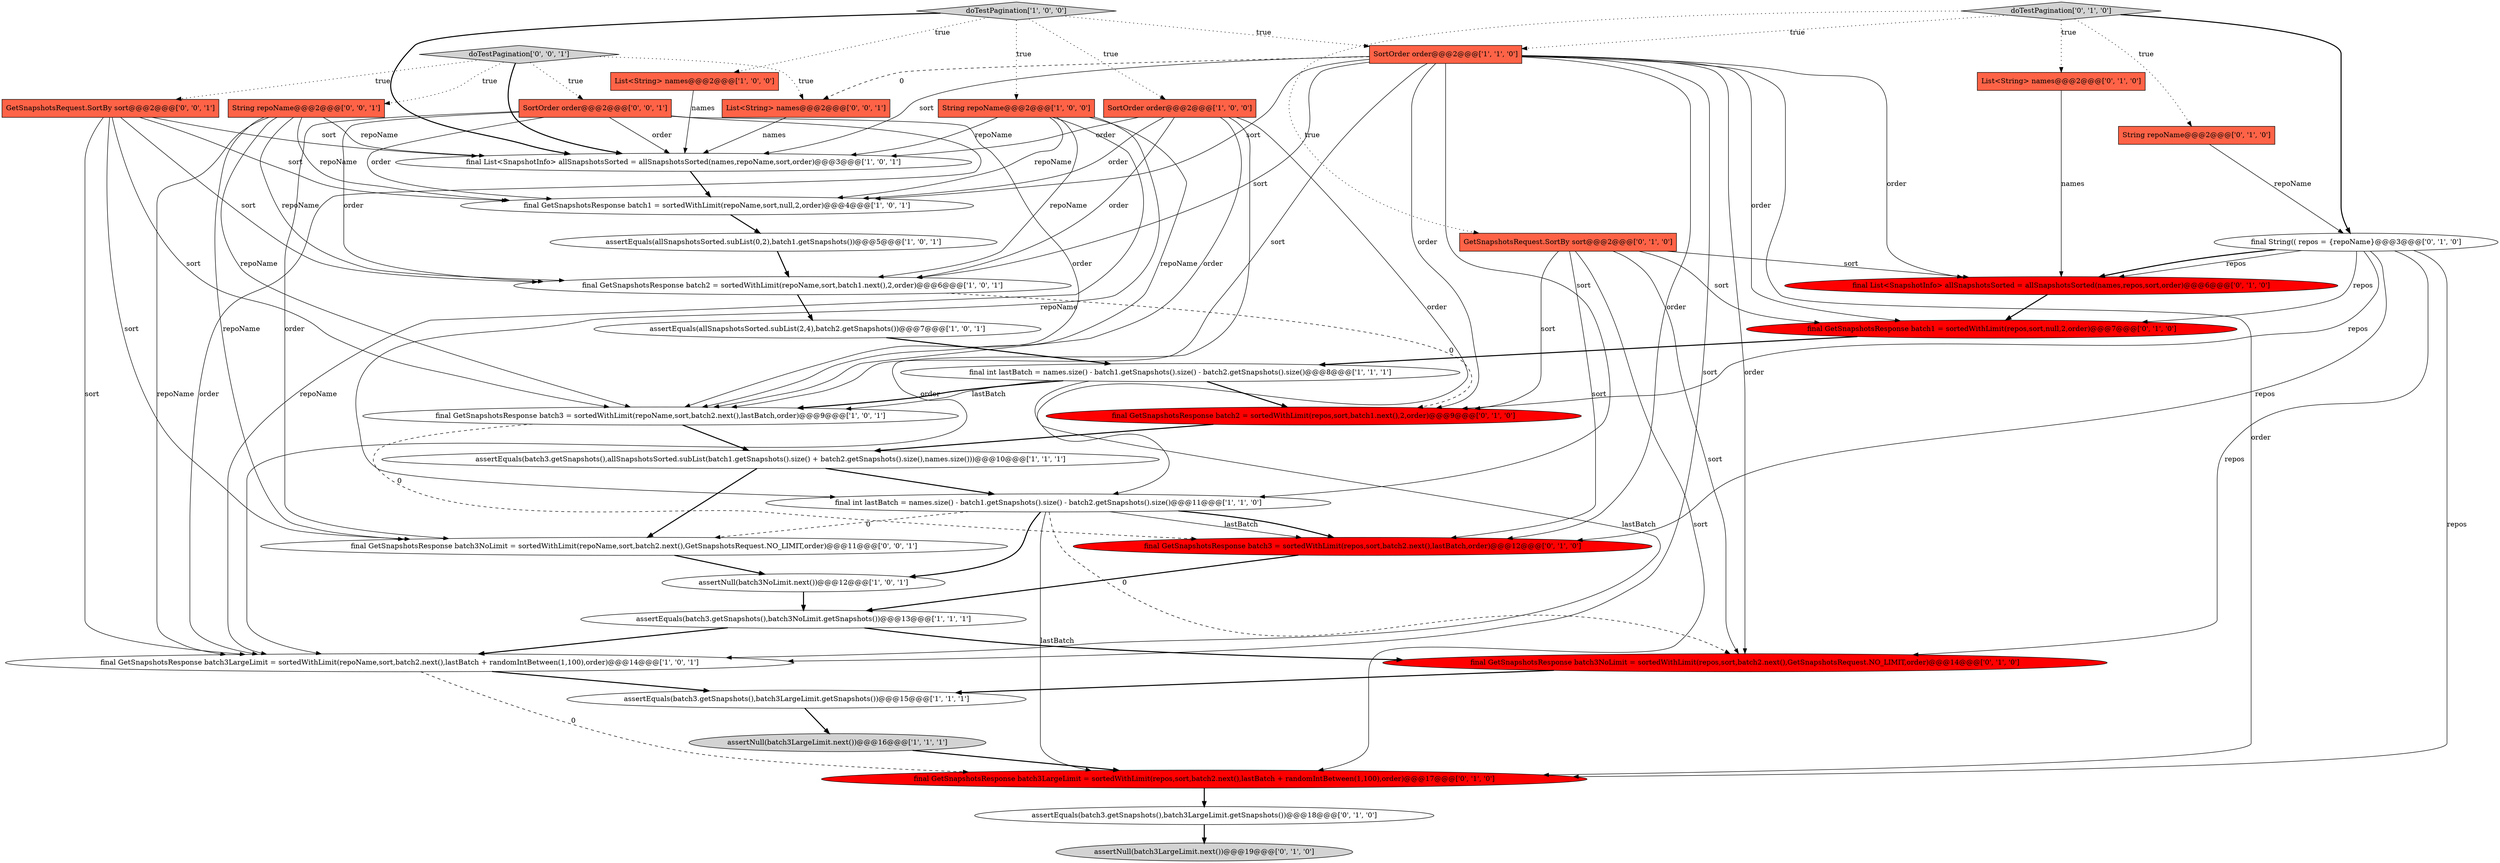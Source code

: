 digraph {
3 [style = filled, label = "assertEquals(batch3.getSnapshots(),allSnapshotsSorted.subList(batch1.getSnapshots().size() + batch2.getSnapshots().size(),names.size()))@@@10@@@['1', '1', '1']", fillcolor = white, shape = ellipse image = "AAA0AAABBB1BBB"];
34 [style = filled, label = "SortOrder order@@@2@@@['0', '0', '1']", fillcolor = tomato, shape = box image = "AAA0AAABBB3BBB"];
0 [style = filled, label = "List<String> names@@@2@@@['1', '0', '0']", fillcolor = tomato, shape = box image = "AAA0AAABBB1BBB"];
1 [style = filled, label = "final int lastBatch = names.size() - batch1.getSnapshots().size() - batch2.getSnapshots().size()@@@8@@@['1', '1', '1']", fillcolor = white, shape = ellipse image = "AAA0AAABBB1BBB"];
14 [style = filled, label = "assertEquals(allSnapshotsSorted.subList(0,2),batch1.getSnapshots())@@@5@@@['1', '0', '1']", fillcolor = white, shape = ellipse image = "AAA0AAABBB1BBB"];
23 [style = filled, label = "doTestPagination['0', '1', '0']", fillcolor = lightgray, shape = diamond image = "AAA0AAABBB2BBB"];
12 [style = filled, label = "String repoName@@@2@@@['1', '0', '0']", fillcolor = tomato, shape = box image = "AAA0AAABBB1BBB"];
16 [style = filled, label = "assertEquals(batch3.getSnapshots(),batch3NoLimit.getSnapshots())@@@13@@@['1', '1', '1']", fillcolor = white, shape = ellipse image = "AAA0AAABBB1BBB"];
19 [style = filled, label = "GetSnapshotsRequest.SortBy sort@@@2@@@['0', '1', '0']", fillcolor = tomato, shape = box image = "AAA0AAABBB2BBB"];
4 [style = filled, label = "SortOrder order@@@2@@@['1', '0', '0']", fillcolor = tomato, shape = box image = "AAA0AAABBB1BBB"];
11 [style = filled, label = "final List<SnapshotInfo> allSnapshotsSorted = allSnapshotsSorted(names,repoName,sort,order)@@@3@@@['1', '0', '1']", fillcolor = white, shape = ellipse image = "AAA0AAABBB1BBB"];
33 [style = filled, label = "String repoName@@@2@@@['0', '0', '1']", fillcolor = tomato, shape = box image = "AAA0AAABBB3BBB"];
28 [style = filled, label = "String repoName@@@2@@@['0', '1', '0']", fillcolor = tomato, shape = box image = "AAA0AAABBB2BBB"];
2 [style = filled, label = "assertNull(batch3NoLimit.next())@@@12@@@['1', '0', '1']", fillcolor = white, shape = ellipse image = "AAA0AAABBB1BBB"];
29 [style = filled, label = "final GetSnapshotsResponse batch3NoLimit = sortedWithLimit(repos,sort,batch2.next(),GetSnapshotsRequest.NO_LIMIT,order)@@@14@@@['0', '1', '0']", fillcolor = red, shape = ellipse image = "AAA1AAABBB2BBB"];
13 [style = filled, label = "assertEquals(batch3.getSnapshots(),batch3LargeLimit.getSnapshots())@@@15@@@['1', '1', '1']", fillcolor = white, shape = ellipse image = "AAA0AAABBB1BBB"];
8 [style = filled, label = "final GetSnapshotsResponse batch3 = sortedWithLimit(repoName,sort,batch2.next(),lastBatch,order)@@@9@@@['1', '0', '1']", fillcolor = white, shape = ellipse image = "AAA0AAABBB1BBB"];
6 [style = filled, label = "final GetSnapshotsResponse batch2 = sortedWithLimit(repoName,sort,batch1.next(),2,order)@@@6@@@['1', '0', '1']", fillcolor = white, shape = ellipse image = "AAA0AAABBB1BBB"];
27 [style = filled, label = "final GetSnapshotsResponse batch1 = sortedWithLimit(repos,sort,null,2,order)@@@7@@@['0', '1', '0']", fillcolor = red, shape = ellipse image = "AAA1AAABBB2BBB"];
7 [style = filled, label = "assertNull(batch3LargeLimit.next())@@@16@@@['1', '1', '1']", fillcolor = lightgray, shape = ellipse image = "AAA0AAABBB1BBB"];
25 [style = filled, label = "assertEquals(batch3.getSnapshots(),batch3LargeLimit.getSnapshots())@@@18@@@['0', '1', '0']", fillcolor = white, shape = ellipse image = "AAA0AAABBB2BBB"];
31 [style = filled, label = "final GetSnapshotsResponse batch3 = sortedWithLimit(repos,sort,batch2.next(),lastBatch,order)@@@12@@@['0', '1', '0']", fillcolor = red, shape = ellipse image = "AAA1AAABBB2BBB"];
10 [style = filled, label = "assertEquals(allSnapshotsSorted.subList(2,4),batch2.getSnapshots())@@@7@@@['1', '0', '1']", fillcolor = white, shape = ellipse image = "AAA0AAABBB1BBB"];
26 [style = filled, label = "final GetSnapshotsResponse batch2 = sortedWithLimit(repos,sort,batch1.next(),2,order)@@@9@@@['0', '1', '0']", fillcolor = red, shape = ellipse image = "AAA1AAABBB2BBB"];
24 [style = filled, label = "List<String> names@@@2@@@['0', '1', '0']", fillcolor = tomato, shape = box image = "AAA0AAABBB2BBB"];
17 [style = filled, label = "final GetSnapshotsResponse batch3LargeLimit = sortedWithLimit(repoName,sort,batch2.next(),lastBatch + randomIntBetween(1,100),order)@@@14@@@['1', '0', '1']", fillcolor = white, shape = ellipse image = "AAA0AAABBB1BBB"];
9 [style = filled, label = "doTestPagination['1', '0', '0']", fillcolor = lightgray, shape = diamond image = "AAA0AAABBB1BBB"];
37 [style = filled, label = "doTestPagination['0', '0', '1']", fillcolor = lightgray, shape = diamond image = "AAA0AAABBB3BBB"];
30 [style = filled, label = "final String(( repos = {repoName}@@@3@@@['0', '1', '0']", fillcolor = white, shape = ellipse image = "AAA0AAABBB2BBB"];
20 [style = filled, label = "final GetSnapshotsResponse batch3LargeLimit = sortedWithLimit(repos,sort,batch2.next(),lastBatch + randomIntBetween(1,100),order)@@@17@@@['0', '1', '0']", fillcolor = red, shape = ellipse image = "AAA1AAABBB2BBB"];
15 [style = filled, label = "final GetSnapshotsResponse batch1 = sortedWithLimit(repoName,sort,null,2,order)@@@4@@@['1', '0', '1']", fillcolor = white, shape = ellipse image = "AAA0AAABBB1BBB"];
36 [style = filled, label = "List<String> names@@@2@@@['0', '0', '1']", fillcolor = tomato, shape = box image = "AAA0AAABBB3BBB"];
22 [style = filled, label = "assertNull(batch3LargeLimit.next())@@@19@@@['0', '1', '0']", fillcolor = lightgray, shape = ellipse image = "AAA0AAABBB2BBB"];
18 [style = filled, label = "SortOrder order@@@2@@@['1', '1', '0']", fillcolor = tomato, shape = box image = "AAA0AAABBB1BBB"];
35 [style = filled, label = "final GetSnapshotsResponse batch3NoLimit = sortedWithLimit(repoName,sort,batch2.next(),GetSnapshotsRequest.NO_LIMIT,order)@@@11@@@['0', '0', '1']", fillcolor = white, shape = ellipse image = "AAA0AAABBB3BBB"];
21 [style = filled, label = "final List<SnapshotInfo> allSnapshotsSorted = allSnapshotsSorted(names,repos,sort,order)@@@6@@@['0', '1', '0']", fillcolor = red, shape = ellipse image = "AAA1AAABBB2BBB"];
32 [style = filled, label = "GetSnapshotsRequest.SortBy sort@@@2@@@['0', '0', '1']", fillcolor = tomato, shape = box image = "AAA0AAABBB3BBB"];
5 [style = filled, label = "final int lastBatch = names.size() - batch1.getSnapshots().size() - batch2.getSnapshots().size()@@@11@@@['1', '1', '0']", fillcolor = white, shape = ellipse image = "AAA0AAABBB1BBB"];
4->6 [style = solid, label="order"];
18->8 [style = solid, label="sort"];
9->12 [style = dotted, label="true"];
9->11 [style = bold, label=""];
25->22 [style = bold, label=""];
37->11 [style = bold, label=""];
34->8 [style = solid, label="order"];
33->17 [style = solid, label="repoName"];
12->15 [style = solid, label="repoName"];
32->17 [style = solid, label="sort"];
33->35 [style = solid, label="repoName"];
32->11 [style = solid, label="sort"];
3->35 [style = bold, label=""];
34->35 [style = solid, label="order"];
3->5 [style = bold, label=""];
19->31 [style = solid, label="sort"];
23->18 [style = dotted, label="true"];
17->20 [style = dashed, label="0"];
5->35 [style = dashed, label="0"];
19->27 [style = solid, label="sort"];
6->26 [style = dashed, label="0"];
37->36 [style = dotted, label="true"];
4->8 [style = solid, label="order"];
18->15 [style = solid, label="sort"];
24->21 [style = solid, label="names"];
4->15 [style = solid, label="order"];
2->16 [style = bold, label=""];
33->15 [style = solid, label="repoName"];
23->30 [style = bold, label=""];
32->6 [style = solid, label="sort"];
16->29 [style = bold, label=""];
36->11 [style = solid, label="names"];
4->5 [style = solid, label="order"];
5->31 [style = solid, label="lastBatch"];
16->17 [style = bold, label=""];
23->19 [style = dotted, label="true"];
32->8 [style = solid, label="sort"];
18->17 [style = solid, label="sort"];
18->31 [style = solid, label="order"];
20->25 [style = bold, label=""];
12->8 [style = solid, label="repoName"];
34->11 [style = solid, label="order"];
18->29 [style = solid, label="order"];
30->20 [style = solid, label="repos"];
9->4 [style = dotted, label="true"];
10->1 [style = bold, label=""];
30->21 [style = solid, label="repos"];
23->24 [style = dotted, label="true"];
14->6 [style = bold, label=""];
19->29 [style = solid, label="sort"];
18->21 [style = solid, label="order"];
19->20 [style = solid, label="sort"];
9->0 [style = dotted, label="true"];
18->20 [style = solid, label="order"];
19->26 [style = solid, label="sort"];
1->8 [style = bold, label=""];
15->14 [style = bold, label=""];
21->27 [style = bold, label=""];
1->17 [style = solid, label="lastBatch"];
18->26 [style = solid, label="order"];
33->8 [style = solid, label="repoName"];
26->3 [style = bold, label=""];
23->28 [style = dotted, label="true"];
8->3 [style = bold, label=""];
35->2 [style = bold, label=""];
12->17 [style = solid, label="repoName"];
7->20 [style = bold, label=""];
5->29 [style = dashed, label="0"];
32->35 [style = solid, label="sort"];
0->11 [style = solid, label="names"];
30->21 [style = bold, label=""];
32->15 [style = solid, label="sort"];
37->32 [style = dotted, label="true"];
12->5 [style = solid, label="repoName"];
18->36 [style = dashed, label="0"];
6->10 [style = bold, label=""];
4->17 [style = solid, label="order"];
33->11 [style = solid, label="repoName"];
17->13 [style = bold, label=""];
34->17 [style = solid, label="order"];
37->34 [style = dotted, label="true"];
18->27 [style = solid, label="order"];
1->8 [style = solid, label="lastBatch"];
28->30 [style = solid, label="repoName"];
18->5 [style = solid, label="sort"];
12->6 [style = solid, label="repoName"];
37->33 [style = dotted, label="true"];
27->1 [style = bold, label=""];
31->16 [style = bold, label=""];
30->27 [style = solid, label="repos"];
30->29 [style = solid, label="repos"];
12->11 [style = solid, label="repoName"];
1->26 [style = bold, label=""];
34->15 [style = solid, label="order"];
30->31 [style = solid, label="repos"];
11->15 [style = bold, label=""];
5->2 [style = bold, label=""];
19->21 [style = solid, label="sort"];
4->11 [style = solid, label="order"];
5->31 [style = bold, label=""];
5->20 [style = solid, label="lastBatch"];
13->7 [style = bold, label=""];
18->6 [style = solid, label="sort"];
33->6 [style = solid, label="repoName"];
34->6 [style = solid, label="order"];
9->18 [style = dotted, label="true"];
30->26 [style = solid, label="repos"];
8->31 [style = dashed, label="0"];
18->11 [style = solid, label="sort"];
29->13 [style = bold, label=""];
}
